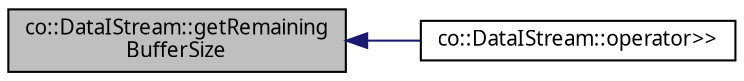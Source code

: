 digraph "co::DataIStream::getRemainingBufferSize"
{
  edge [fontname="Sans",fontsize="10",labelfontname="Sans",labelfontsize="10"];
  node [fontname="Sans",fontsize="10",shape=record];
  rankdir="LR";
  Node1 [label="co::DataIStream::getRemaining\lBufferSize",height=0.2,width=0.4,color="black", fillcolor="grey75", style="filled" fontcolor="black"];
  Node1 -> Node2 [dir="back",color="midnightblue",fontsize="10",style="solid",fontname="Sans"];
  Node2 [label="co::DataIStream::operator\>\>",height=0.2,width=0.4,color="black", fillcolor="white", style="filled",URL="$classco_1_1DataIStream.html#adedd76e0bbec398415b0c3127252d1b1",tooltip="Read a std::string. "];
}
